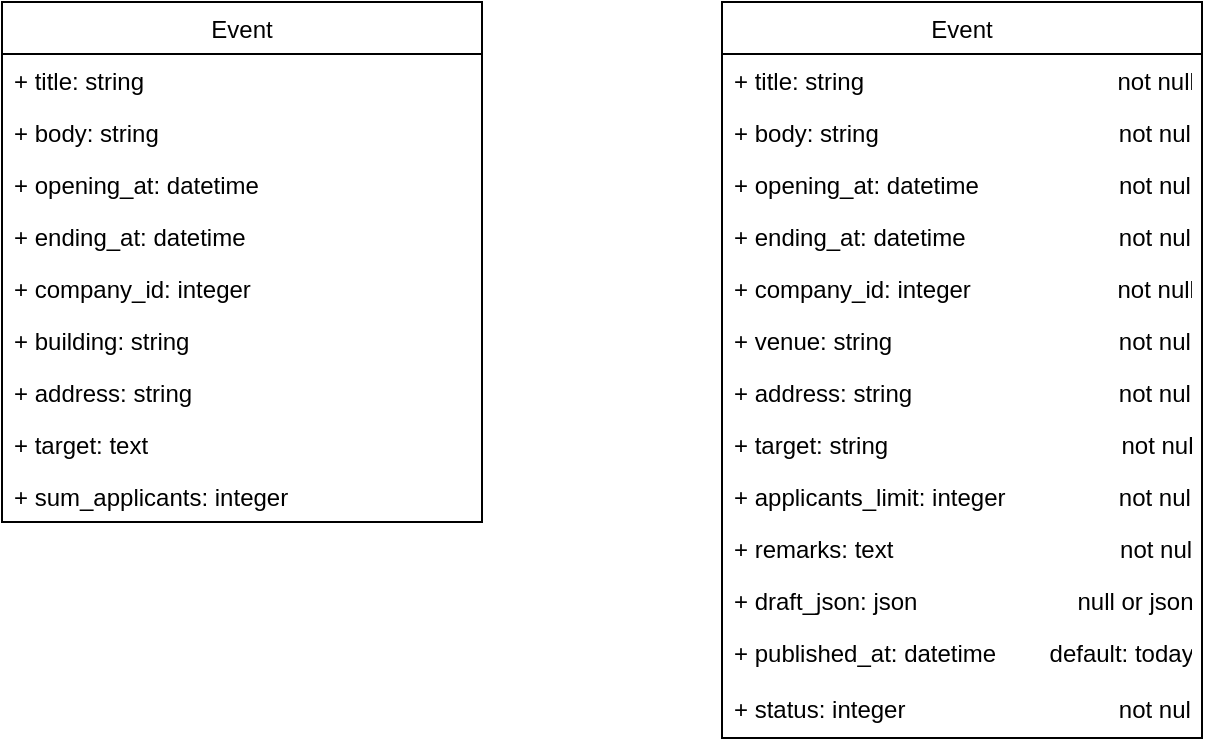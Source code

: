 <mxfile version="13.6.0" type="github">
  <diagram id="zh6upqJe6l4VtV0jMup6" name="Page-1">
    <mxGraphModel dx="988" dy="577" grid="1" gridSize="10" guides="1" tooltips="1" connect="1" arrows="1" fold="1" page="1" pageScale="1" pageWidth="850" pageHeight="1100" math="0" shadow="0">
      <root>
        <mxCell id="0" />
        <mxCell id="1" parent="0" />
        <mxCell id="wL93ZF1Hcs1_HjAlWy3b-2" value="Event" style="swimlane;fontStyle=0;childLayout=stackLayout;horizontal=1;startSize=26;fillColor=none;horizontalStack=0;resizeParent=1;resizeParentMax=0;resizeLast=0;collapsible=1;marginBottom=0;" vertex="1" parent="1">
          <mxGeometry x="160" y="80" width="240" height="260" as="geometry" />
        </mxCell>
        <mxCell id="wL93ZF1Hcs1_HjAlWy3b-3" value="+ title: string" style="text;strokeColor=none;fillColor=none;align=left;verticalAlign=top;spacingLeft=4;spacingRight=4;overflow=hidden;rotatable=0;points=[[0,0.5],[1,0.5]];portConstraint=eastwest;" vertex="1" parent="wL93ZF1Hcs1_HjAlWy3b-2">
          <mxGeometry y="26" width="240" height="26" as="geometry" />
        </mxCell>
        <mxCell id="wL93ZF1Hcs1_HjAlWy3b-4" value="+ body: string" style="text;strokeColor=none;fillColor=none;align=left;verticalAlign=top;spacingLeft=4;spacingRight=4;overflow=hidden;rotatable=0;points=[[0,0.5],[1,0.5]];portConstraint=eastwest;" vertex="1" parent="wL93ZF1Hcs1_HjAlWy3b-2">
          <mxGeometry y="52" width="240" height="26" as="geometry" />
        </mxCell>
        <mxCell id="wL93ZF1Hcs1_HjAlWy3b-5" value="+ opening_at: datetime" style="text;strokeColor=none;fillColor=none;align=left;verticalAlign=top;spacingLeft=4;spacingRight=4;overflow=hidden;rotatable=0;points=[[0,0.5],[1,0.5]];portConstraint=eastwest;fontStyle=0" vertex="1" parent="wL93ZF1Hcs1_HjAlWy3b-2">
          <mxGeometry y="78" width="240" height="26" as="geometry" />
        </mxCell>
        <mxCell id="wL93ZF1Hcs1_HjAlWy3b-7" value="+ ending_at: datetime" style="text;strokeColor=none;fillColor=none;align=left;verticalAlign=top;spacingLeft=4;spacingRight=4;overflow=hidden;rotatable=0;points=[[0,0.5],[1,0.5]];portConstraint=eastwest;" vertex="1" parent="wL93ZF1Hcs1_HjAlWy3b-2">
          <mxGeometry y="104" width="240" height="26" as="geometry" />
        </mxCell>
        <mxCell id="wL93ZF1Hcs1_HjAlWy3b-8" value="+ company_id: integer" style="text;strokeColor=none;fillColor=none;align=left;verticalAlign=top;spacingLeft=4;spacingRight=4;overflow=hidden;rotatable=0;points=[[0,0.5],[1,0.5]];portConstraint=eastwest;" vertex="1" parent="wL93ZF1Hcs1_HjAlWy3b-2">
          <mxGeometry y="130" width="240" height="26" as="geometry" />
        </mxCell>
        <mxCell id="wL93ZF1Hcs1_HjAlWy3b-10" value="+ building: string" style="text;strokeColor=none;fillColor=none;align=left;verticalAlign=top;spacingLeft=4;spacingRight=4;overflow=hidden;rotatable=0;points=[[0,0.5],[1,0.5]];portConstraint=eastwest;" vertex="1" parent="wL93ZF1Hcs1_HjAlWy3b-2">
          <mxGeometry y="156" width="240" height="26" as="geometry" />
        </mxCell>
        <mxCell id="wL93ZF1Hcs1_HjAlWy3b-11" value="+ address: string" style="text;strokeColor=none;fillColor=none;align=left;verticalAlign=top;spacingLeft=4;spacingRight=4;overflow=hidden;rotatable=0;points=[[0,0.5],[1,0.5]];portConstraint=eastwest;" vertex="1" parent="wL93ZF1Hcs1_HjAlWy3b-2">
          <mxGeometry y="182" width="240" height="26" as="geometry" />
        </mxCell>
        <mxCell id="wL93ZF1Hcs1_HjAlWy3b-12" value="+ target: text" style="text;strokeColor=none;fillColor=none;align=left;verticalAlign=top;spacingLeft=4;spacingRight=4;overflow=hidden;rotatable=0;points=[[0,0.5],[1,0.5]];portConstraint=eastwest;" vertex="1" parent="wL93ZF1Hcs1_HjAlWy3b-2">
          <mxGeometry y="208" width="240" height="26" as="geometry" />
        </mxCell>
        <mxCell id="wL93ZF1Hcs1_HjAlWy3b-13" value="+ sum_applicants: integer" style="text;strokeColor=none;fillColor=none;align=left;verticalAlign=top;spacingLeft=4;spacingRight=4;overflow=hidden;rotatable=0;points=[[0,0.5],[1,0.5]];portConstraint=eastwest;" vertex="1" parent="wL93ZF1Hcs1_HjAlWy3b-2">
          <mxGeometry y="234" width="240" height="26" as="geometry" />
        </mxCell>
        <mxCell id="wL93ZF1Hcs1_HjAlWy3b-16" value="Event" style="swimlane;fontStyle=0;childLayout=stackLayout;horizontal=1;startSize=26;fillColor=none;horizontalStack=0;resizeParent=1;resizeParentMax=0;resizeLast=0;collapsible=1;marginBottom=0;" vertex="1" parent="1">
          <mxGeometry x="520" y="80" width="240" height="368" as="geometry" />
        </mxCell>
        <mxCell id="wL93ZF1Hcs1_HjAlWy3b-17" value="+ title: string                                      not null" style="text;strokeColor=none;fillColor=none;align=left;verticalAlign=top;spacingLeft=4;spacingRight=4;overflow=hidden;rotatable=0;points=[[0,0.5],[1,0.5]];portConstraint=eastwest;" vertex="1" parent="wL93ZF1Hcs1_HjAlWy3b-16">
          <mxGeometry y="26" width="240" height="26" as="geometry" />
        </mxCell>
        <mxCell id="wL93ZF1Hcs1_HjAlWy3b-18" value="+ body: string                                    not null" style="text;strokeColor=none;fillColor=none;align=left;verticalAlign=top;spacingLeft=4;spacingRight=4;overflow=hidden;rotatable=0;points=[[0,0.5],[1,0.5]];portConstraint=eastwest;" vertex="1" parent="wL93ZF1Hcs1_HjAlWy3b-16">
          <mxGeometry y="52" width="240" height="26" as="geometry" />
        </mxCell>
        <mxCell id="wL93ZF1Hcs1_HjAlWy3b-19" value="+ opening_at: datetime                     not null" style="text;strokeColor=none;fillColor=none;align=left;verticalAlign=top;spacingLeft=4;spacingRight=4;overflow=hidden;rotatable=0;points=[[0,0.5],[1,0.5]];portConstraint=eastwest;fontStyle=0" vertex="1" parent="wL93ZF1Hcs1_HjAlWy3b-16">
          <mxGeometry y="78" width="240" height="26" as="geometry" />
        </mxCell>
        <mxCell id="wL93ZF1Hcs1_HjAlWy3b-20" value="+ ending_at: datetime                       not null" style="text;strokeColor=none;fillColor=none;align=left;verticalAlign=top;spacingLeft=4;spacingRight=4;overflow=hidden;rotatable=0;points=[[0,0.5],[1,0.5]];portConstraint=eastwest;" vertex="1" parent="wL93ZF1Hcs1_HjAlWy3b-16">
          <mxGeometry y="104" width="240" height="26" as="geometry" />
        </mxCell>
        <mxCell id="wL93ZF1Hcs1_HjAlWy3b-21" value="+ company_id: integer                      not null" style="text;strokeColor=none;fillColor=none;align=left;verticalAlign=top;spacingLeft=4;spacingRight=4;overflow=hidden;rotatable=0;points=[[0,0.5],[1,0.5]];portConstraint=eastwest;" vertex="1" parent="wL93ZF1Hcs1_HjAlWy3b-16">
          <mxGeometry y="130" width="240" height="26" as="geometry" />
        </mxCell>
        <mxCell id="wL93ZF1Hcs1_HjAlWy3b-22" value="+ venue: string                                  not null" style="text;strokeColor=none;fillColor=none;align=left;verticalAlign=top;spacingLeft=4;spacingRight=4;overflow=hidden;rotatable=0;points=[[0,0.5],[1,0.5]];portConstraint=eastwest;" vertex="1" parent="wL93ZF1Hcs1_HjAlWy3b-16">
          <mxGeometry y="156" width="240" height="26" as="geometry" />
        </mxCell>
        <mxCell id="wL93ZF1Hcs1_HjAlWy3b-23" value="+ address: string                               not null" style="text;strokeColor=none;fillColor=none;align=left;verticalAlign=top;spacingLeft=4;spacingRight=4;overflow=hidden;rotatable=0;points=[[0,0.5],[1,0.5]];portConstraint=eastwest;" vertex="1" parent="wL93ZF1Hcs1_HjAlWy3b-16">
          <mxGeometry y="182" width="240" height="26" as="geometry" />
        </mxCell>
        <mxCell id="wL93ZF1Hcs1_HjAlWy3b-24" value="+ target: string                                   not null" style="text;strokeColor=none;fillColor=none;align=left;verticalAlign=top;spacingLeft=4;spacingRight=4;overflow=hidden;rotatable=0;points=[[0,0.5],[1,0.5]];portConstraint=eastwest;" vertex="1" parent="wL93ZF1Hcs1_HjAlWy3b-16">
          <mxGeometry y="208" width="240" height="26" as="geometry" />
        </mxCell>
        <mxCell id="wL93ZF1Hcs1_HjAlWy3b-25" value="+ applicants_limit: integer                 not null" style="text;strokeColor=none;fillColor=none;align=left;verticalAlign=top;spacingLeft=4;spacingRight=4;overflow=hidden;rotatable=0;points=[[0,0.5],[1,0.5]];portConstraint=eastwest;" vertex="1" parent="wL93ZF1Hcs1_HjAlWy3b-16">
          <mxGeometry y="234" width="240" height="26" as="geometry" />
        </mxCell>
        <mxCell id="wL93ZF1Hcs1_HjAlWy3b-26" value="+ remarks: text                                  not null" style="text;strokeColor=none;fillColor=none;align=left;verticalAlign=top;spacingLeft=4;spacingRight=4;overflow=hidden;rotatable=0;points=[[0,0.5],[1,0.5]];portConstraint=eastwest;" vertex="1" parent="wL93ZF1Hcs1_HjAlWy3b-16">
          <mxGeometry y="260" width="240" height="26" as="geometry" />
        </mxCell>
        <mxCell id="wL93ZF1Hcs1_HjAlWy3b-27" value="+ draft_json: json                        null or json" style="text;strokeColor=none;fillColor=none;align=left;verticalAlign=top;spacingLeft=4;spacingRight=4;overflow=hidden;rotatable=0;points=[[0,0.5],[1,0.5]];portConstraint=eastwest;" vertex="1" parent="wL93ZF1Hcs1_HjAlWy3b-16">
          <mxGeometry y="286" width="240" height="26" as="geometry" />
        </mxCell>
        <mxCell id="wL93ZF1Hcs1_HjAlWy3b-28" value="+ published_at: datetime        default: today" style="text;strokeColor=none;fillColor=none;align=left;verticalAlign=top;spacingLeft=4;spacingRight=4;overflow=hidden;rotatable=0;points=[[0,0.5],[1,0.5]];portConstraint=eastwest;" vertex="1" parent="wL93ZF1Hcs1_HjAlWy3b-16">
          <mxGeometry y="312" width="240" height="28" as="geometry" />
        </mxCell>
        <mxCell id="wL93ZF1Hcs1_HjAlWy3b-29" value="+ status: integer                                not null" style="text;strokeColor=none;fillColor=none;align=left;verticalAlign=top;spacingLeft=4;spacingRight=4;overflow=hidden;rotatable=0;points=[[0,0.5],[1,0.5]];portConstraint=eastwest;" vertex="1" parent="wL93ZF1Hcs1_HjAlWy3b-16">
          <mxGeometry y="340" width="240" height="28" as="geometry" />
        </mxCell>
      </root>
    </mxGraphModel>
  </diagram>
</mxfile>
